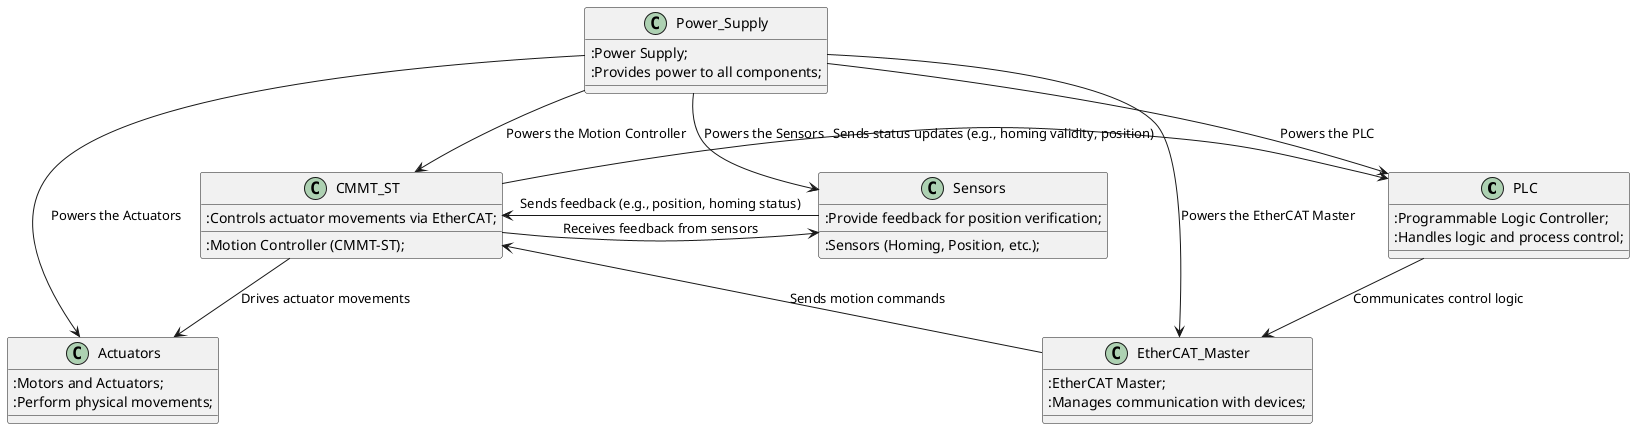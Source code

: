 @startuml
!define RECTANGLE class

' Define hardware components as rectangles
RECTANGLE PLC {
    :Programmable Logic Controller;
    :Handles logic and process control;
}

RECTANGLE EtherCAT_Master {
    :EtherCAT Master;
    :Manages communication with devices;
}

RECTANGLE CMMT_ST {
    :Motion Controller (CMMT-ST);
    :Controls actuator movements via EtherCAT;
}

RECTANGLE Actuators {
    :Motors and Actuators;
    :Perform physical movements;
}

RECTANGLE Sensors {
    :Sensors (Homing, Position, etc.);
    :Provide feedback for position verification;
}

RECTANGLE Power_Supply {
    :Power Supply;
    :Provides power to all components;
}

' Define connections between components with feedback included
PLC -down-> EtherCAT_Master : Communicates control logic
EtherCAT_Master -down-> CMMT_ST : Sends motion commands
CMMT_ST -down-> Actuators : Drives actuator movements
CMMT_ST -down-> Sensors : Receives feedback from sensors
Sensors -right-> CMMT_ST : Sends feedback (e.g., position, homing status)
CMMT_ST -right-> PLC : Sends status updates (e.g., homing validity, position)
Power_Supply -down-> PLC : Powers the PLC
Power_Supply -down-> EtherCAT_Master : Powers the EtherCAT Master
Power_Supply -down-> CMMT_ST : Powers the Motion Controller
Power_Supply -down-> Actuators : Powers the Actuators
Power_Supply -down-> Sensors : Powers the Sensors

@enduml
